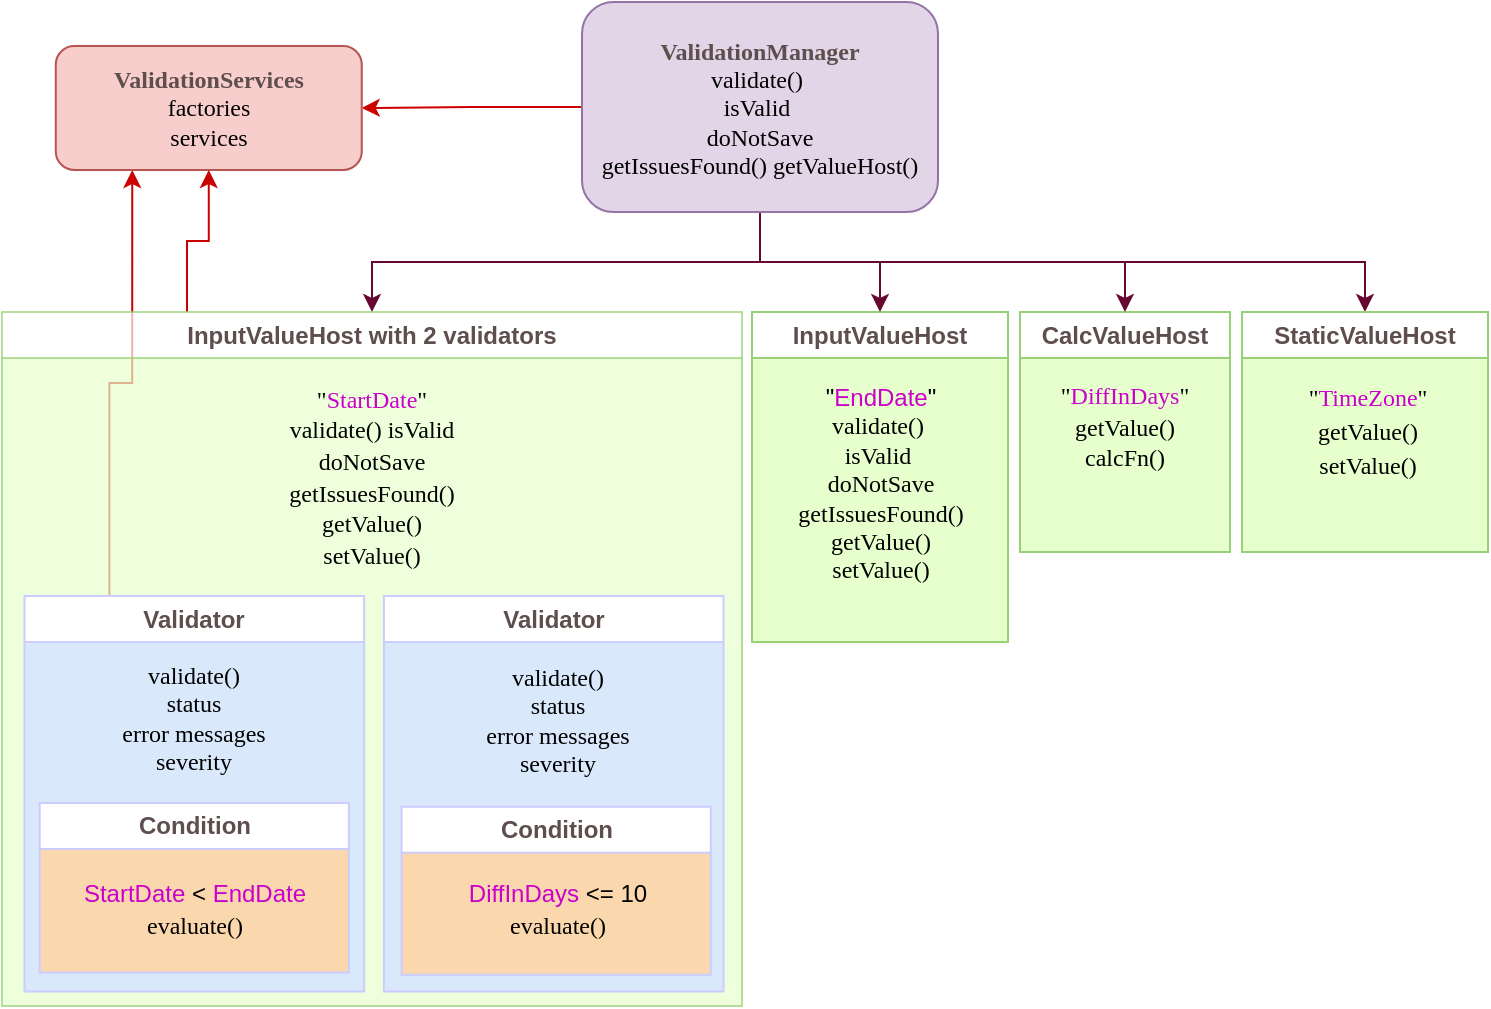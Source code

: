 <mxfile version="24.3.1" type="google">
  <diagram name="Page-1" id="42789a77-a242-8287-6e28-9cd8cfd52e62">
    <mxGraphModel grid="0" page="1" gridSize="10" guides="1" tooltips="1" connect="1" arrows="1" fold="1" pageScale="1" pageWidth="1100" pageHeight="850" background="none" math="0" shadow="0">
      <root>
        <mxCell id="0" />
        <mxCell id="1" parent="0" />
        <mxCell id="7MMvZeit5MfT49awLuT0-2" style="edgeStyle=orthogonalEdgeStyle;rounded=0;orthogonalLoop=1;jettySize=auto;html=1;exitX=0;exitY=0.75;exitDx=0;exitDy=0;entryX=0.25;entryY=1;entryDx=0;entryDy=0;strokeColor=#CC0000;" edge="1" parent="1" source="TjTySrl4TzKIkQ1p-DLu-6" target="cZsfL6KlIschWVRfWCY3-7">
          <mxGeometry relative="1" as="geometry" />
        </mxCell>
        <mxCell id="qTmObpmJBiQsHKe2OiXN-31" value="CalcValueHost" style="swimlane;whiteSpace=wrap;html=1;startSize=23;strokeColor=#97D077;fontColor=#5E4E4E;collapsible=0;swimlaneFillColor=#E6FFCC;" vertex="1" parent="1">
          <mxGeometry x="709" y="210" width="105" height="120" as="geometry" />
        </mxCell>
        <mxCell id="qTmObpmJBiQsHKe2OiXN-20" value="&lt;p style=&quot;line-height: 130%;&quot;&gt;&quot;&lt;font color=&quot;#cc00cc&quot;&gt;DiffInDays&lt;/font&gt;&quot;&lt;br&gt;&lt;font face=&quot;Lucida Console&quot;&gt;getValue()&lt;br&gt;&lt;/font&gt;calcFn()&lt;font face=&quot;Lucida Console&quot;&gt;&lt;br&gt;&lt;/font&gt;&lt;/p&gt;" style="rounded=0;whiteSpace=wrap;html=1;shadow=0;comic=0;labelBackgroundColor=none;strokeWidth=1;fontFamily=Verdana;fontSize=12;align=center;fillColor=none;strokeColor=none;" vertex="1" parent="qTmObpmJBiQsHKe2OiXN-31">
          <mxGeometry x="8" y="28" width="89" height="59" as="geometry" />
        </mxCell>
        <mxCell id="qTmObpmJBiQsHKe2OiXN-30" value="&lt;font&gt;InputValueHost&lt;/font&gt;" style="swimlane;whiteSpace=wrap;html=1;strokeColor=#97D077;collapsible=0;fontColor=#5E4E4E;swimlaneFillColor=#E6FFCC;" vertex="1" parent="1">
          <mxGeometry x="575" y="210" width="128" height="165" as="geometry" />
        </mxCell>
        <mxCell id="qTmObpmJBiQsHKe2OiXN-21" value="&quot;&lt;font color=&quot;#cc00cc&quot;&gt;EndDate&lt;/font&gt;&quot;&lt;br&gt;&lt;font face=&quot;Lucida Console&quot;&gt;validate()&amp;nbsp;&lt;/font&gt;&lt;div&gt;&lt;font face=&quot;Lucida Console&quot;&gt;isValid&amp;nbsp;&lt;/font&gt;&lt;/div&gt;&lt;div&gt;&lt;font face=&quot;Lucida Console&quot;&gt;doNotSave getIssuesFound()&lt;br&gt;getValue()&lt;br&gt;setValue()&lt;/font&gt;&lt;br&gt;&lt;/div&gt;" style="rounded=0;html=1;shadow=0;comic=0;strokeWidth=1;align=center;fillColor=none;strokeColor=none;whiteSpace=wrap;spacing=2;verticalAlign=top;" vertex="1" parent="qTmObpmJBiQsHKe2OiXN-30">
          <mxGeometry x="3.5" y="29" width="121" height="113" as="geometry" />
        </mxCell>
        <mxCell id="qTmObpmJBiQsHKe2OiXN-40" style="edgeStyle=orthogonalEdgeStyle;rounded=0;orthogonalLoop=1;jettySize=auto;html=1;exitX=0.5;exitY=1;exitDx=0;exitDy=0;entryX=0.5;entryY=0;entryDx=0;entryDy=0;strokeColor=#660831;" edge="1" parent="1" source="1ea317790d2ca983-1" target="qTmObpmJBiQsHKe2OiXN-22">
          <mxGeometry relative="1" as="geometry" />
        </mxCell>
        <mxCell id="qTmObpmJBiQsHKe2OiXN-41" style="edgeStyle=orthogonalEdgeStyle;rounded=0;orthogonalLoop=1;jettySize=auto;html=1;exitX=0.5;exitY=1;exitDx=0;exitDy=0;entryX=0.5;entryY=0;entryDx=0;entryDy=0;strokeColor=#660831;" edge="1" parent="1" source="1ea317790d2ca983-1" target="qTmObpmJBiQsHKe2OiXN-30">
          <mxGeometry relative="1" as="geometry" />
        </mxCell>
        <mxCell id="qTmObpmJBiQsHKe2OiXN-42" style="edgeStyle=orthogonalEdgeStyle;rounded=0;orthogonalLoop=1;jettySize=auto;html=1;exitX=0.5;exitY=1;exitDx=0;exitDy=0;entryX=0.5;entryY=0;entryDx=0;entryDy=0;strokeColor=#660831;" edge="1" parent="1" source="1ea317790d2ca983-1" target="qTmObpmJBiQsHKe2OiXN-31">
          <mxGeometry relative="1" as="geometry" />
        </mxCell>
        <mxCell id="qTmObpmJBiQsHKe2OiXN-43" style="edgeStyle=orthogonalEdgeStyle;rounded=0;orthogonalLoop=1;jettySize=auto;html=1;exitX=0.5;exitY=1;exitDx=0;exitDy=0;entryX=0.5;entryY=0;entryDx=0;entryDy=0;strokeColor=#660831;" edge="1" parent="1" source="1ea317790d2ca983-1" target="qTmObpmJBiQsHKe2OiXN-32">
          <mxGeometry relative="1" as="geometry" />
        </mxCell>
        <mxCell id="7MMvZeit5MfT49awLuT0-3" style="edgeStyle=orthogonalEdgeStyle;rounded=0;orthogonalLoop=1;jettySize=auto;html=1;exitX=0;exitY=0.5;exitDx=0;exitDy=0;strokeColor=#CC0000;" edge="1" parent="1" source="1ea317790d2ca983-1" target="cZsfL6KlIschWVRfWCY3-7">
          <mxGeometry relative="1" as="geometry" />
        </mxCell>
        <mxCell id="1ea317790d2ca983-1" value="&lt;font color=&quot;#5e4e4e&quot; face=&quot;Verdana&quot;&gt;&lt;b&gt;ValidationManager&lt;/b&gt;&lt;/font&gt;&lt;br&gt;validate()&amp;nbsp;&lt;br&gt;isValid&amp;nbsp;&lt;br&gt;doNotSave&lt;br&gt;getIssuesFound() getValueHost()" style="whiteSpace=wrap;rounded=1;comic=0;labelBackgroundColor=none;strokeWidth=1;fontFamily=Lucida Console;fontSize=12;align=center;fillColor=#e1d5e7;strokeColor=#9673a6;html=1;" vertex="1" parent="1">
          <mxGeometry x="490" y="55" width="178" height="105" as="geometry" />
        </mxCell>
        <mxCell id="cZsfL6KlIschWVRfWCY3-7" value="&lt;b style=&quot;color: rgb(94, 78, 78);&quot;&gt;ValidationServices&lt;/b&gt;&lt;br&gt;factories&lt;br&gt;services" style="whiteSpace=wrap;html=1;rounded=1;shadow=0;comic=0;labelBackgroundColor=none;strokeWidth=1;fontFamily=Verdana;fontSize=12;align=center;fillColor=#f8cecc;strokeColor=#b85450;" vertex="1" parent="1">
          <mxGeometry x="226.88" y="77" width="153" height="62" as="geometry" />
        </mxCell>
        <mxCell id="7MMvZeit5MfT49awLuT0-1" style="edgeStyle=orthogonalEdgeStyle;rounded=0;orthogonalLoop=1;jettySize=auto;html=1;exitX=0.25;exitY=0;exitDx=0;exitDy=0;entryX=0.5;entryY=1;entryDx=0;entryDy=0;strokeColor=#CC0000;" edge="1" parent="1" source="qTmObpmJBiQsHKe2OiXN-22" target="cZsfL6KlIschWVRfWCY3-7">
          <mxGeometry relative="1" as="geometry" />
        </mxCell>
        <mxCell id="qTmObpmJBiQsHKe2OiXN-22" value="&lt;font color=&quot;#5e4e4e&quot;&gt;InputValueHost with 2 validators&lt;/font&gt;" style="swimlane;whiteSpace=wrap;html=1;strokeColor=#97D077;fontColor=#006600;collapsible=0;opacity=70;swimlaneFillColor=#E6FFCC;" vertex="1" parent="1">
          <mxGeometry x="200" y="210" width="370" height="347" as="geometry" />
        </mxCell>
        <mxCell id="TjTySrl4TzKIkQ1p-DLu-6" value="Validator" style="swimlane;horizontal=0;whiteSpace=wrap;html=1;rotation=90;strokeColor=#CCCCFF;fontColor=#5E4E4E;collapsible=0;container=0;swimlaneFillColor=#DAE8FC;" vertex="1" parent="qTmObpmJBiQsHKe2OiXN-22">
          <mxGeometry x="-2.7" y="156" width="197.72" height="169.83" as="geometry" />
        </mxCell>
        <mxCell id="TjTySrl4TzKIkQ1p-DLu-7" value="&lt;div&gt;Condition&lt;/div&gt;" style="swimlane;horizontal=0;whiteSpace=wrap;html=1;rotation=90;strokeColor=#CCCCFF;collapsible=0;fontColor=#5E4E4E;container=0;startSize=23;swimlaneFillColor=#FAD7AC;" vertex="1" parent="qTmObpmJBiQsHKe2OiXN-22">
          <mxGeometry x="53.83" y="210.58" width="84.65" height="154.61" as="geometry" />
        </mxCell>
        <mxCell id="TjTySrl4TzKIkQ1p-DLu-8" value="&lt;p style=&quot;line-height: 130%;&quot;&gt;&lt;font color=&quot;#cc00cc&quot;&gt;StartDate &lt;/font&gt;&amp;lt; &lt;font color=&quot;#cc00cc&quot;&gt;EndDate&lt;/font&gt;&lt;br&gt;&lt;font face=&quot;Lucida Console&quot;&gt;evaluate()&lt;/font&gt;&lt;/p&gt;" style="whiteSpace=wrap;html=1;rotation=0;fillColor=none;strokeColor=none;rounded=0;container=0;" vertex="1" parent="TjTySrl4TzKIkQ1p-DLu-7">
          <mxGeometry x="-25.5" y="69.94" width="137" height="37" as="geometry" />
        </mxCell>
        <mxCell id="TjTySrl4TzKIkQ1p-DLu-9" value="validate()&#xa;status&#xa;error messages&#xa;severity" style="whiteSpace=wrap;rounded=0;shadow=0;comic=0;labelBackgroundColor=none;strokeWidth=1;fontFamily=Lucida Console;fontSize=12;align=center;rotation=0;fillColor=none;strokeColor=none;container=0;" vertex="1" parent="qTmObpmJBiQsHKe2OiXN-22">
          <mxGeometry x="34.32" y="166.41" width="123.5" height="72.59" as="geometry" />
        </mxCell>
        <mxCell id="qTmObpmJBiQsHKe2OiXN-23" value="&lt;p style=&quot;line-height: 130%;&quot;&gt;&quot;&lt;font color=&quot;#cc00cc&quot;&gt;StartDate&lt;/font&gt;&quot;&lt;br&gt;&lt;font face=&quot;Lucida Console&quot;&gt;validate() isValid doNotSave getIssuesFound()&lt;br&gt;getValue()&lt;br&gt;setValue()&lt;br&gt;&lt;/font&gt;&lt;/p&gt;" style="rounded=0;whiteSpace=wrap;html=1;shadow=0;comic=0;labelBackgroundColor=none;strokeWidth=1;fontFamily=Verdana;fontSize=12;align=center;fillColor=none;strokeColor=none;" vertex="1" parent="qTmObpmJBiQsHKe2OiXN-22">
          <mxGeometry x="125" y="23" width="120" height="120" as="geometry" />
        </mxCell>
        <mxCell id="qTmObpmJBiQsHKe2OiXN-24" value="Validator" style="swimlane;horizontal=0;whiteSpace=wrap;html=1;rotation=90;strokeColor=#CCCCFF;fontColor=#5E4E4E;collapsible=0;container=0;swimlaneFillColor=#DAE8FC;" vertex="1" parent="1">
          <mxGeometry x="377" y="366" width="197.72" height="169.83" as="geometry" />
        </mxCell>
        <mxCell id="qTmObpmJBiQsHKe2OiXN-26" value="&lt;div&gt;Condition&lt;/div&gt;" style="swimlane;horizontal=0;whiteSpace=wrap;html=1;rotation=90;strokeColor=#CCCCFF;collapsible=0;fontColor=#5E4E4E;container=0;startSize=23;swimlaneFillColor=#FAD7AC;" vertex="1" parent="qTmObpmJBiQsHKe2OiXN-24">
          <mxGeometry x="58.08" y="56.06" width="84" height="154.61" as="geometry" />
        </mxCell>
        <mxCell id="qTmObpmJBiQsHKe2OiXN-27" value="&lt;p style=&quot;line-height: 130%;&quot;&gt;&lt;font color=&quot;#cc00cc&quot;&gt;DiffInDays &lt;/font&gt;&amp;lt;= 10&lt;br&gt;&lt;font face=&quot;Lucida Console&quot;&gt;evaluate()&lt;/font&gt;&lt;/p&gt;" style="whiteSpace=wrap;html=1;rotation=0;fillColor=none;strokeColor=none;rounded=0;container=0;" vertex="1" parent="qTmObpmJBiQsHKe2OiXN-26">
          <mxGeometry x="-13.08" y="68.38" width="112.15" height="37" as="geometry" />
        </mxCell>
        <mxCell id="qTmObpmJBiQsHKe2OiXN-25" value="validate()&#xa;status&#xa;error messages&#xa;severity" style="whiteSpace=wrap;rounded=0;shadow=0;comic=0;labelBackgroundColor=none;strokeWidth=1;fontFamily=Lucida Console;fontSize=12;align=center;rotation=0;fillColor=none;strokeColor=none;container=0;" vertex="1" parent="qTmObpmJBiQsHKe2OiXN-24">
          <mxGeometry x="39.02" y="10.41" width="123.5" height="75.59" as="geometry" />
        </mxCell>
        <mxCell id="qTmObpmJBiQsHKe2OiXN-32" value="StaticValueHost" style="swimlane;whiteSpace=wrap;html=1;strokeColor=#97D077;swimlaneLine=1;fontColor=#5E4E4E;collapsible=0;swimlaneFillColor=#E6FFCC;" vertex="1" parent="1">
          <mxGeometry x="820" y="210" width="123" height="120" as="geometry">
            <mxRectangle x="587" y="30" width="150" height="30" as="alternateBounds" />
          </mxGeometry>
        </mxCell>
        <mxCell id="qTmObpmJBiQsHKe2OiXN-33" value="&lt;p style=&quot;line-height: 140%;&quot;&gt;&quot;&lt;font color=&quot;#cc00cc&quot;&gt;TimeZone&lt;/font&gt;&quot;&lt;br&gt;&lt;font face=&quot;Lucida Console&quot;&gt;getValue()&lt;br style=&quot;border-color: var(--border-color);&quot;&gt;&lt;/font&gt;&lt;span style=&quot;font-family: &amp;quot;Lucida Console&amp;quot;;&quot;&gt;setValue()&lt;/span&gt;&lt;/p&gt;" style="rounded=0;whiteSpace=wrap;html=1;shadow=0;comic=0;labelBackgroundColor=none;strokeWidth=1;fontFamily=Verdana;fontSize=12;align=center;fillColor=none;strokeColor=none;" vertex="1" parent="qTmObpmJBiQsHKe2OiXN-32">
          <mxGeometry x="16" y="30" width="94" height="59" as="geometry" />
        </mxCell>
      </root>
    </mxGraphModel>
  </diagram>
</mxfile>

